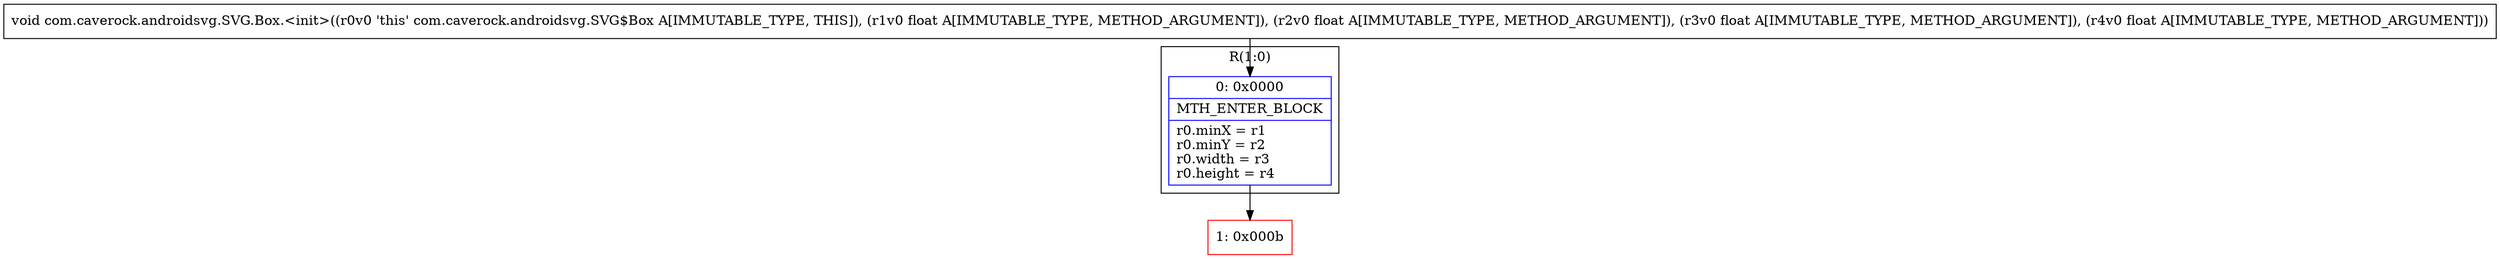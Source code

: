 digraph "CFG forcom.caverock.androidsvg.SVG.Box.\<init\>(FFFF)V" {
subgraph cluster_Region_929995608 {
label = "R(1:0)";
node [shape=record,color=blue];
Node_0 [shape=record,label="{0\:\ 0x0000|MTH_ENTER_BLOCK\l|r0.minX = r1\lr0.minY = r2\lr0.width = r3\lr0.height = r4\l}"];
}
Node_1 [shape=record,color=red,label="{1\:\ 0x000b}"];
MethodNode[shape=record,label="{void com.caverock.androidsvg.SVG.Box.\<init\>((r0v0 'this' com.caverock.androidsvg.SVG$Box A[IMMUTABLE_TYPE, THIS]), (r1v0 float A[IMMUTABLE_TYPE, METHOD_ARGUMENT]), (r2v0 float A[IMMUTABLE_TYPE, METHOD_ARGUMENT]), (r3v0 float A[IMMUTABLE_TYPE, METHOD_ARGUMENT]), (r4v0 float A[IMMUTABLE_TYPE, METHOD_ARGUMENT])) }"];
MethodNode -> Node_0;
Node_0 -> Node_1;
}

